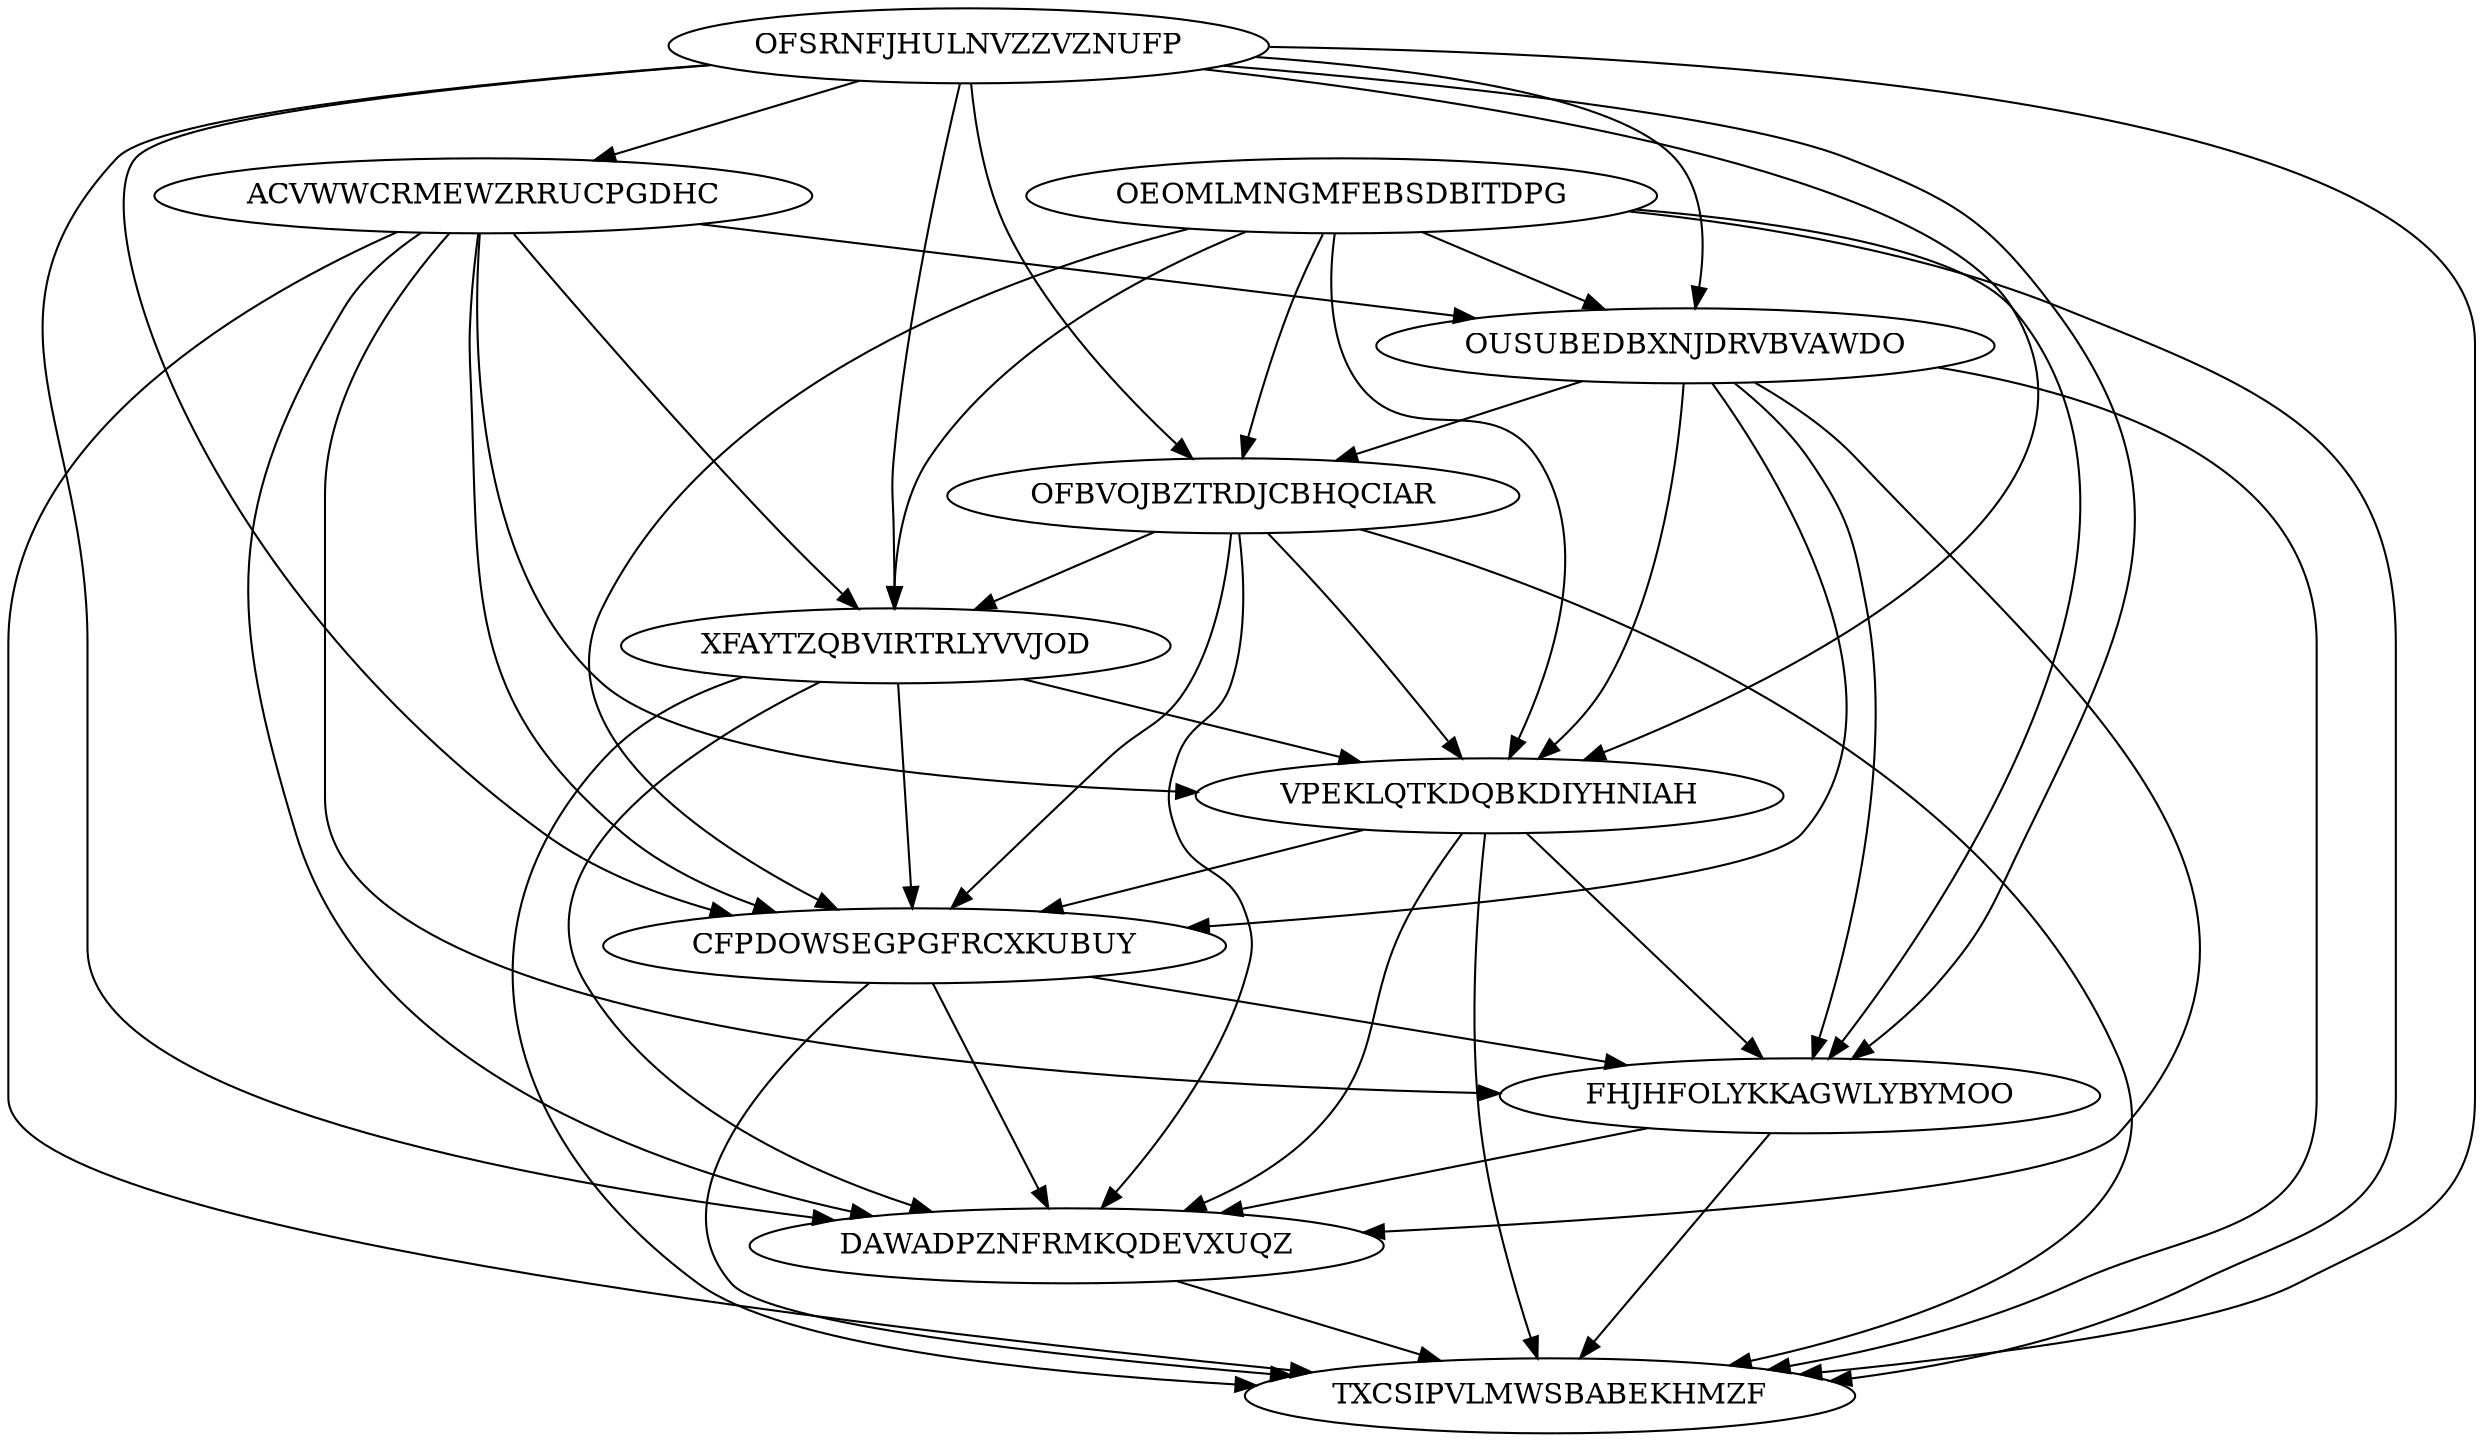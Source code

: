digraph "N11M48" {
	OFSRNFJHULNVZZVZNUFP			[Weight=10, Start=0, Processor=1];
	ACVWWCRMEWZRRUCPGDHC			[Weight=18, Start=10, Processor=1];
	OEOMLMNGMFEBSDBITDPG			[Weight=13, Start=0, Processor=2];
	OUSUBEDBXNJDRVBVAWDO			[Weight=11, Start=28, Processor=1];
	OFBVOJBZTRDJCBHQCIAR			[Weight=15, Start=39, Processor=1];
	XFAYTZQBVIRTRLYVVJOD			[Weight=18, Start=54, Processor=1];
	VPEKLQTKDQBKDIYHNIAH			[Weight=18, Start=72, Processor=1];
	CFPDOWSEGPGFRCXKUBUY			[Weight=20, Start=90, Processor=1];
	FHJHFOLYKKAGWLYBYMOO			[Weight=20, Start=110, Processor=1];
	DAWADPZNFRMKQDEVXUQZ			[Weight=19, Start=130, Processor=1];
	TXCSIPVLMWSBABEKHMZF			[Weight=14, Start=149, Processor=1];
	ACVWWCRMEWZRRUCPGDHC -> CFPDOWSEGPGFRCXKUBUY		[Weight=20];
	FHJHFOLYKKAGWLYBYMOO -> TXCSIPVLMWSBABEKHMZF		[Weight=10];
	ACVWWCRMEWZRRUCPGDHC -> FHJHFOLYKKAGWLYBYMOO		[Weight=11];
	OEOMLMNGMFEBSDBITDPG -> FHJHFOLYKKAGWLYBYMOO		[Weight=19];
	DAWADPZNFRMKQDEVXUQZ -> TXCSIPVLMWSBABEKHMZF		[Weight=10];
	OFSRNFJHULNVZZVZNUFP -> FHJHFOLYKKAGWLYBYMOO		[Weight=15];
	ACVWWCRMEWZRRUCPGDHC -> OUSUBEDBXNJDRVBVAWDO		[Weight=17];
	OFBVOJBZTRDJCBHQCIAR -> VPEKLQTKDQBKDIYHNIAH		[Weight=12];
	OFSRNFJHULNVZZVZNUFP -> ACVWWCRMEWZRRUCPGDHC		[Weight=19];
	OFSRNFJHULNVZZVZNUFP -> OUSUBEDBXNJDRVBVAWDO		[Weight=17];
	OUSUBEDBXNJDRVBVAWDO -> CFPDOWSEGPGFRCXKUBUY		[Weight=17];
	OUSUBEDBXNJDRVBVAWDO -> OFBVOJBZTRDJCBHQCIAR		[Weight=19];
	VPEKLQTKDQBKDIYHNIAH -> DAWADPZNFRMKQDEVXUQZ		[Weight=19];
	OFBVOJBZTRDJCBHQCIAR -> CFPDOWSEGPGFRCXKUBUY		[Weight=12];
	OEOMLMNGMFEBSDBITDPG -> CFPDOWSEGPGFRCXKUBUY		[Weight=10];
	OUSUBEDBXNJDRVBVAWDO -> FHJHFOLYKKAGWLYBYMOO		[Weight=18];
	OEOMLMNGMFEBSDBITDPG -> OFBVOJBZTRDJCBHQCIAR		[Weight=13];
	VPEKLQTKDQBKDIYHNIAH -> FHJHFOLYKKAGWLYBYMOO		[Weight=12];
	ACVWWCRMEWZRRUCPGDHC -> VPEKLQTKDQBKDIYHNIAH		[Weight=18];
	ACVWWCRMEWZRRUCPGDHC -> DAWADPZNFRMKQDEVXUQZ		[Weight=15];
	XFAYTZQBVIRTRLYVVJOD -> VPEKLQTKDQBKDIYHNIAH		[Weight=18];
	CFPDOWSEGPGFRCXKUBUY -> TXCSIPVLMWSBABEKHMZF		[Weight=12];
	OFSRNFJHULNVZZVZNUFP -> DAWADPZNFRMKQDEVXUQZ		[Weight=11];
	CFPDOWSEGPGFRCXKUBUY -> DAWADPZNFRMKQDEVXUQZ		[Weight=15];
	OUSUBEDBXNJDRVBVAWDO -> VPEKLQTKDQBKDIYHNIAH		[Weight=16];
	XFAYTZQBVIRTRLYVVJOD -> CFPDOWSEGPGFRCXKUBUY		[Weight=20];
	OFSRNFJHULNVZZVZNUFP -> VPEKLQTKDQBKDIYHNIAH		[Weight=17];
	OFSRNFJHULNVZZVZNUFP -> OFBVOJBZTRDJCBHQCIAR		[Weight=18];
	VPEKLQTKDQBKDIYHNIAH -> TXCSIPVLMWSBABEKHMZF		[Weight=18];
	OEOMLMNGMFEBSDBITDPG -> XFAYTZQBVIRTRLYVVJOD		[Weight=17];
	CFPDOWSEGPGFRCXKUBUY -> FHJHFOLYKKAGWLYBYMOO		[Weight=13];
	OUSUBEDBXNJDRVBVAWDO -> TXCSIPVLMWSBABEKHMZF		[Weight=15];
	OFSRNFJHULNVZZVZNUFP -> XFAYTZQBVIRTRLYVVJOD		[Weight=18];
	OFBVOJBZTRDJCBHQCIAR -> TXCSIPVLMWSBABEKHMZF		[Weight=14];
	OUSUBEDBXNJDRVBVAWDO -> DAWADPZNFRMKQDEVXUQZ		[Weight=14];
	OEOMLMNGMFEBSDBITDPG -> VPEKLQTKDQBKDIYHNIAH		[Weight=14];
	OFBVOJBZTRDJCBHQCIAR -> DAWADPZNFRMKQDEVXUQZ		[Weight=15];
	VPEKLQTKDQBKDIYHNIAH -> CFPDOWSEGPGFRCXKUBUY		[Weight=13];
	OFBVOJBZTRDJCBHQCIAR -> XFAYTZQBVIRTRLYVVJOD		[Weight=13];
	OFSRNFJHULNVZZVZNUFP -> TXCSIPVLMWSBABEKHMZF		[Weight=15];
	OEOMLMNGMFEBSDBITDPG -> TXCSIPVLMWSBABEKHMZF		[Weight=12];
	XFAYTZQBVIRTRLYVVJOD -> TXCSIPVLMWSBABEKHMZF		[Weight=14];
	XFAYTZQBVIRTRLYVVJOD -> DAWADPZNFRMKQDEVXUQZ		[Weight=13];
	OEOMLMNGMFEBSDBITDPG -> OUSUBEDBXNJDRVBVAWDO		[Weight=11];
	OFSRNFJHULNVZZVZNUFP -> CFPDOWSEGPGFRCXKUBUY		[Weight=17];
	ACVWWCRMEWZRRUCPGDHC -> TXCSIPVLMWSBABEKHMZF		[Weight=11];
	FHJHFOLYKKAGWLYBYMOO -> DAWADPZNFRMKQDEVXUQZ		[Weight=10];
	ACVWWCRMEWZRRUCPGDHC -> XFAYTZQBVIRTRLYVVJOD		[Weight=20];
}
